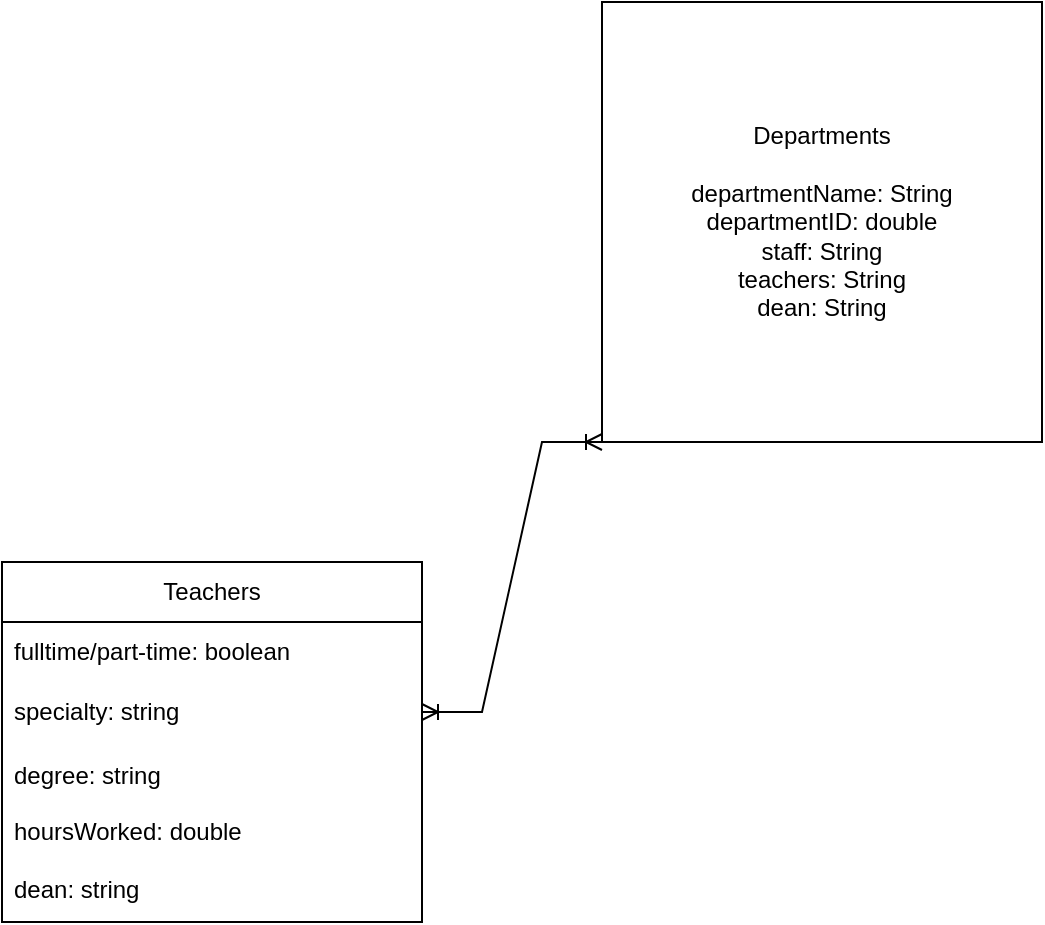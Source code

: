 <mxfile version="20.8.23" type="github">
  <diagram name="Page-1" id="r-zxOY5rzY7_ZMFZ65QF">
    <mxGraphModel dx="1301" dy="573" grid="1" gridSize="10" guides="1" tooltips="1" connect="1" arrows="1" fold="1" page="1" pageScale="1" pageWidth="850" pageHeight="1100" math="0" shadow="0">
      <root>
        <mxCell id="0" />
        <mxCell id="1" parent="0" />
        <mxCell id="WHbsActgOW3zRtFnGw57-32" value="Departments&lt;br&gt;&lt;br&gt;departmentName: String&lt;br&gt;departmentID: double&lt;br&gt;staff: String&lt;br&gt;teachers: String&lt;br&gt;dean: String" style="whiteSpace=wrap;html=1;aspect=fixed;" vertex="1" parent="1">
          <mxGeometry x="340" y="30" width="220" height="220" as="geometry" />
        </mxCell>
        <mxCell id="WHbsActgOW3zRtFnGw57-33" value="Teachers" style="swimlane;fontStyle=0;childLayout=stackLayout;horizontal=1;startSize=30;horizontalStack=0;resizeParent=1;resizeParentMax=0;resizeLast=0;collapsible=1;marginBottom=0;whiteSpace=wrap;html=1;" vertex="1" parent="1">
          <mxGeometry x="40" y="310" width="210" height="180" as="geometry">
            <mxRectangle x="270" y="300" width="90" height="30" as="alternateBounds" />
          </mxGeometry>
        </mxCell>
        <mxCell id="WHbsActgOW3zRtFnGw57-34" value="fulltime/part-time: boolean" style="text;strokeColor=none;fillColor=none;align=left;verticalAlign=middle;spacingLeft=4;spacingRight=4;overflow=hidden;points=[[0,0.5],[1,0.5]];portConstraint=eastwest;rotatable=0;whiteSpace=wrap;html=1;" vertex="1" parent="WHbsActgOW3zRtFnGw57-33">
          <mxGeometry y="30" width="210" height="30" as="geometry" />
        </mxCell>
        <mxCell id="WHbsActgOW3zRtFnGw57-35" value="specialty: string" style="text;strokeColor=none;fillColor=none;align=left;verticalAlign=middle;spacingLeft=4;spacingRight=4;overflow=hidden;points=[[0,0.5],[1,0.5]];portConstraint=eastwest;rotatable=0;whiteSpace=wrap;html=1;" vertex="1" parent="WHbsActgOW3zRtFnGw57-33">
          <mxGeometry y="60" width="210" height="30" as="geometry" />
        </mxCell>
        <mxCell id="WHbsActgOW3zRtFnGw57-36" value="degree: string&lt;br&gt;&lt;br&gt;hoursWorked: double&lt;br&gt;&lt;br&gt;dean: string" style="text;strokeColor=none;fillColor=none;align=left;verticalAlign=middle;spacingLeft=4;spacingRight=4;overflow=hidden;points=[[0,0.5],[1,0.5]];portConstraint=eastwest;rotatable=0;whiteSpace=wrap;html=1;" vertex="1" parent="WHbsActgOW3zRtFnGw57-33">
          <mxGeometry y="90" width="210" height="90" as="geometry" />
        </mxCell>
        <mxCell id="WHbsActgOW3zRtFnGw57-39" value="" style="edgeStyle=entityRelationEdgeStyle;fontSize=12;html=1;endArrow=ERoneToMany;startArrow=ERoneToMany;rounded=0;exitX=1;exitY=0.5;exitDx=0;exitDy=0;entryX=0;entryY=1;entryDx=0;entryDy=0;" edge="1" parent="1" source="WHbsActgOW3zRtFnGw57-35" target="WHbsActgOW3zRtFnGw57-32">
          <mxGeometry width="100" height="100" relative="1" as="geometry">
            <mxPoint x="590" y="340" as="sourcePoint" />
            <mxPoint x="640" y="250" as="targetPoint" />
          </mxGeometry>
        </mxCell>
      </root>
    </mxGraphModel>
  </diagram>
</mxfile>
